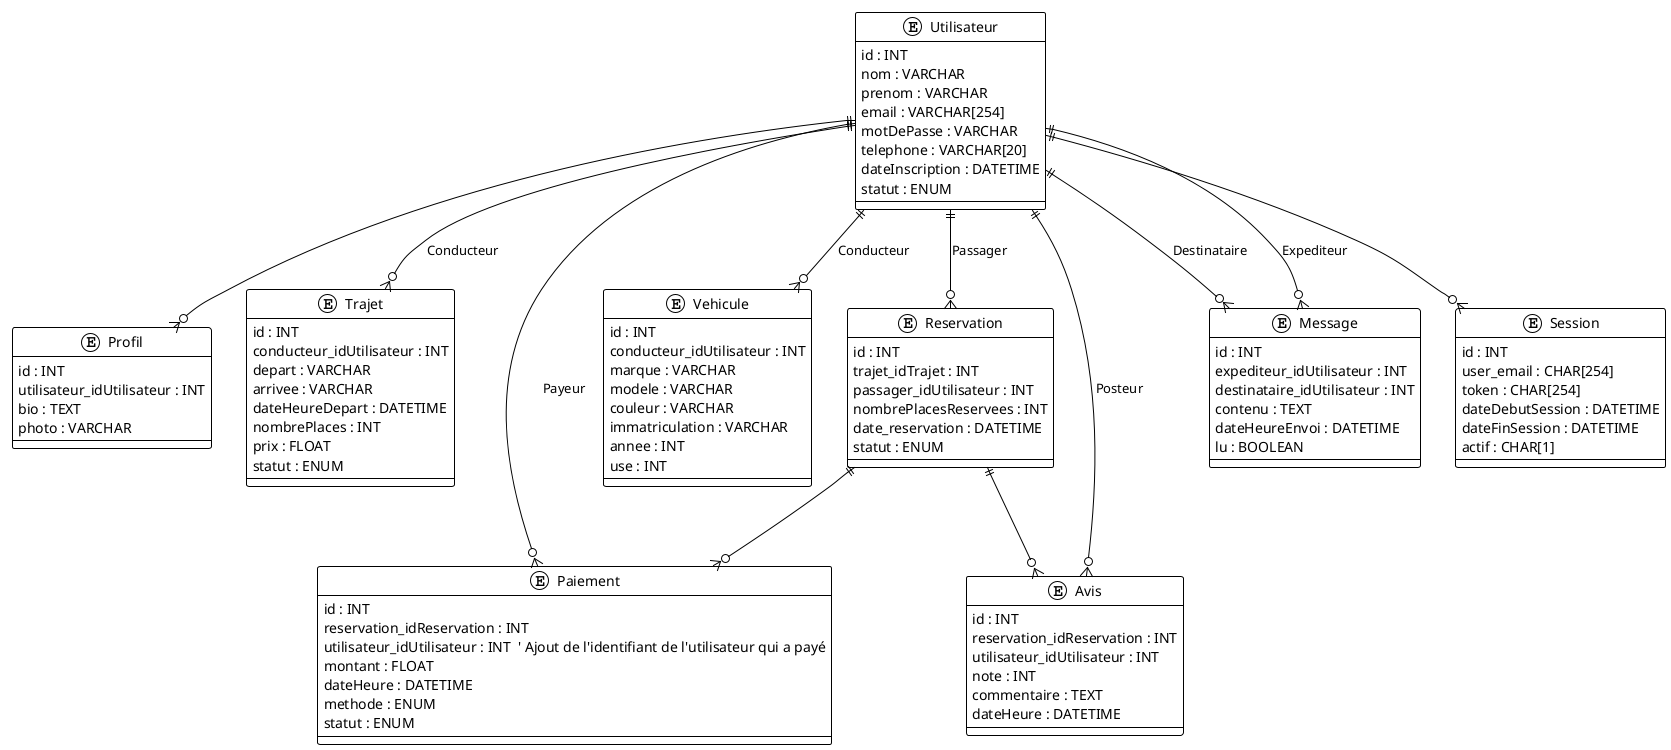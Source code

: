@startuml
!theme plain

' Entités
entity Utilisateur {
    id : INT
    nom : VARCHAR
    prenom : VARCHAR
    email : VARCHAR[254]
    motDePasse : VARCHAR
    telephone : VARCHAR[20]
    dateInscription : DATETIME
    statut : ENUM
}

entity Profil {
    id : INT
    utilisateur_idUtilisateur : INT
    bio : TEXT
    photo : VARCHAR
}

entity Trajet {
    id : INT
    conducteur_idUtilisateur : INT
    depart : VARCHAR
    arrivee : VARCHAR
    dateHeureDepart : DATETIME
    nombrePlaces : INT
    prix : FLOAT
    statut : ENUM
}

entity Reservation {
    id : INT
    trajet_idTrajet : INT
    passager_idUtilisateur : INT
    nombrePlacesReservees : INT
    date_reservation : DATETIME
    statut : ENUM
}

entity Vehicule {
    id : INT
    conducteur_idUtilisateur : INT
    marque : VARCHAR
    modele : VARCHAR
    couleur : VARCHAR
    immatriculation : VARCHAR
    annee : INT
    use : INT
}

entity Paiement {
    id : INT
    reservation_idReservation : INT
    utilisateur_idUtilisateur : INT  ' Ajout de l'identifiant de l'utilisateur qui a payé
    montant : FLOAT
    dateHeure : DATETIME
    methode : ENUM
    statut : ENUM
}

entity Avis {
    id : INT
    reservation_idReservation : INT
    utilisateur_idUtilisateur : INT
    note : INT
    commentaire : TEXT
    dateHeure : DATETIME
}

entity Message {
    id : INT
    expediteur_idUtilisateur : INT
    destinataire_idUtilisateur : INT
    contenu : TEXT
    dateHeureEnvoi : DATETIME
    lu : BOOLEAN
}

entity Session {
    id : INT
    user_email : CHAR[254]
    token : CHAR[254]
    dateDebutSession : DATETIME
    dateFinSession : DATETIME
    actif : CHAR[1]
}

' Relations
Utilisateur ||--o{ Profil : ""
Utilisateur ||--o{ Trajet : "Conducteur"
Utilisateur ||--o{ Reservation : "Passager"
Utilisateur ||--o{ Vehicule : "Conducteur"
Reservation ||--o{ Paiement : ""
Utilisateur ||--o{ Paiement : "Payeur"
Reservation ||--o{ Avis : ""
Utilisateur ||--o{ Avis : "Posteur"
Utilisateur ||--o{ Message : "Expediteur"
Utilisateur ||--o{ Message : "Destinataire"
Utilisateur ||--o{ Session : ""

@enduml